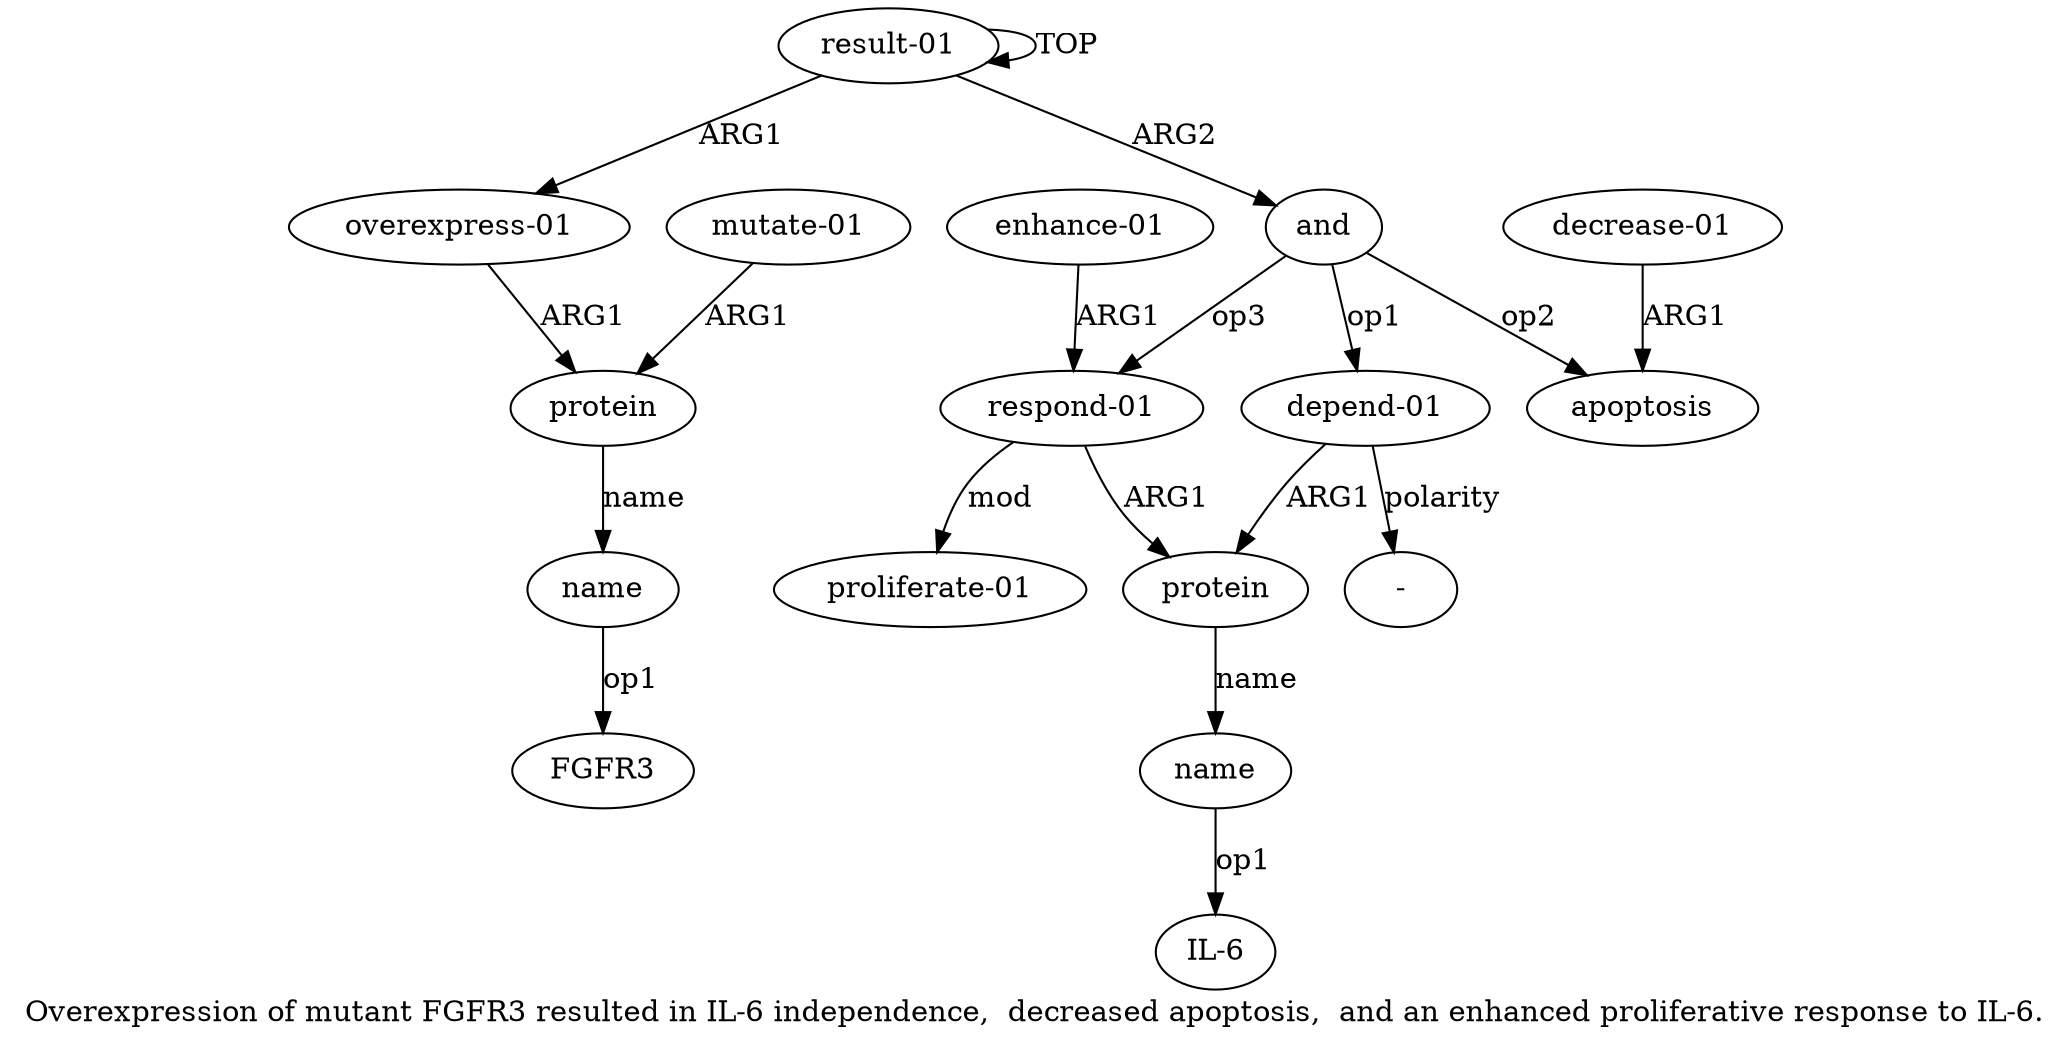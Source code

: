 digraph  {
	graph [label="Overexpression of mutant FGFR3 resulted in IL-6 independence,  decreased apoptosis,  and an enhanced proliferative response to IL-6."];
	node [label="\N"];
	"a3 FGFR3"	 [color=black,
		gold_ind=-1,
		gold_label=FGFR3,
		label=FGFR3,
		test_ind=-1,
		test_label=FGFR3];
	"a8 IL-6"	 [color=black,
		gold_ind=-1,
		gold_label="IL-6",
		label="IL-6",
		test_ind=-1,
		test_label="IL-6"];
	a11	 [color=black,
		gold_ind=11,
		gold_label="respond-01",
		label="respond-01",
		test_ind=11,
		test_label="respond-01"];
	a12	 [color=black,
		gold_ind=12,
		gold_label="proliferate-01",
		label="proliferate-01",
		test_ind=12,
		test_label="proliferate-01"];
	a11 -> a12 [key=0,
	color=black,
	gold_label=mod,
	label=mod,
	test_label=mod];
a7 [color=black,
	gold_ind=7,
	gold_label=protein,
	label=protein,
	test_ind=7,
	test_label=protein];
a11 -> a7 [key=0,
color=black,
gold_label=ARG1,
label=ARG1,
test_label=ARG1];
a10 [color=black,
gold_ind=10,
gold_label="decrease-01",
label="decrease-01",
test_ind=10,
test_label="decrease-01"];
a9 [color=black,
gold_ind=9,
gold_label=apoptosis,
label=apoptosis,
test_ind=9,
test_label=apoptosis];
a10 -> a9 [key=0,
color=black,
gold_label=ARG1,
label=ARG1,
test_label=ARG1];
a13 [color=black,
gold_ind=13,
gold_label="enhance-01",
label="enhance-01",
test_ind=13,
test_label="enhance-01"];
a13 -> a11 [key=0,
color=black,
gold_label=ARG1,
label=ARG1,
test_label=ARG1];
"a6 -" [color=black,
gold_ind=-1,
gold_label="-",
label="-",
test_ind=-1,
test_label="-"];
a1 [color=black,
gold_ind=1,
gold_label="overexpress-01",
label="overexpress-01",
test_ind=1,
test_label="overexpress-01"];
a2 [color=black,
gold_ind=2,
gold_label=protein,
label=protein,
test_ind=2,
test_label=protein];
a1 -> a2 [key=0,
color=black,
gold_label=ARG1,
label=ARG1,
test_label=ARG1];
a0 [color=black,
gold_ind=0,
gold_label="result-01",
label="result-01",
test_ind=0,
test_label="result-01"];
a0 -> a1 [key=0,
color=black,
gold_label=ARG1,
label=ARG1,
test_label=ARG1];
a0 -> a0 [key=0,
color=black,
gold_label=TOP,
label=TOP,
test_label=TOP];
a5 [color=black,
gold_ind=5,
gold_label=and,
label=and,
test_ind=5,
test_label=and];
a0 -> a5 [key=0,
color=black,
gold_label=ARG2,
label=ARG2,
test_label=ARG2];
a3 [color=black,
gold_ind=3,
gold_label=name,
label=name,
test_ind=3,
test_label=name];
a3 -> "a3 FGFR3" [key=0,
color=black,
gold_label=op1,
label=op1,
test_label=op1];
a2 -> a3 [key=0,
color=black,
gold_label=name,
label=name,
test_label=name];
a5 -> a11 [key=0,
color=black,
gold_label=op3,
label=op3,
test_label=op3];
a6 [color=black,
gold_ind=6,
gold_label="depend-01",
label="depend-01",
test_ind=6,
test_label="depend-01"];
a5 -> a6 [key=0,
color=black,
gold_label=op1,
label=op1,
test_label=op1];
a5 -> a9 [key=0,
color=black,
gold_label=op2,
label=op2,
test_label=op2];
a4 [color=black,
gold_ind=4,
gold_label="mutate-01",
label="mutate-01",
test_ind=4,
test_label="mutate-01"];
a4 -> a2 [key=0,
color=black,
gold_label=ARG1,
label=ARG1,
test_label=ARG1];
a8 [color=black,
gold_ind=8,
gold_label=name,
label=name,
test_ind=8,
test_label=name];
a7 -> a8 [key=0,
color=black,
gold_label=name,
label=name,
test_label=name];
a6 -> "a6 -" [key=0,
color=black,
gold_label=polarity,
label=polarity,
test_label=polarity];
a6 -> a7 [key=0,
color=black,
gold_label=ARG1,
label=ARG1,
test_label=ARG1];
a8 -> "a8 IL-6" [key=0,
color=black,
gold_label=op1,
label=op1,
test_label=op1];
}
